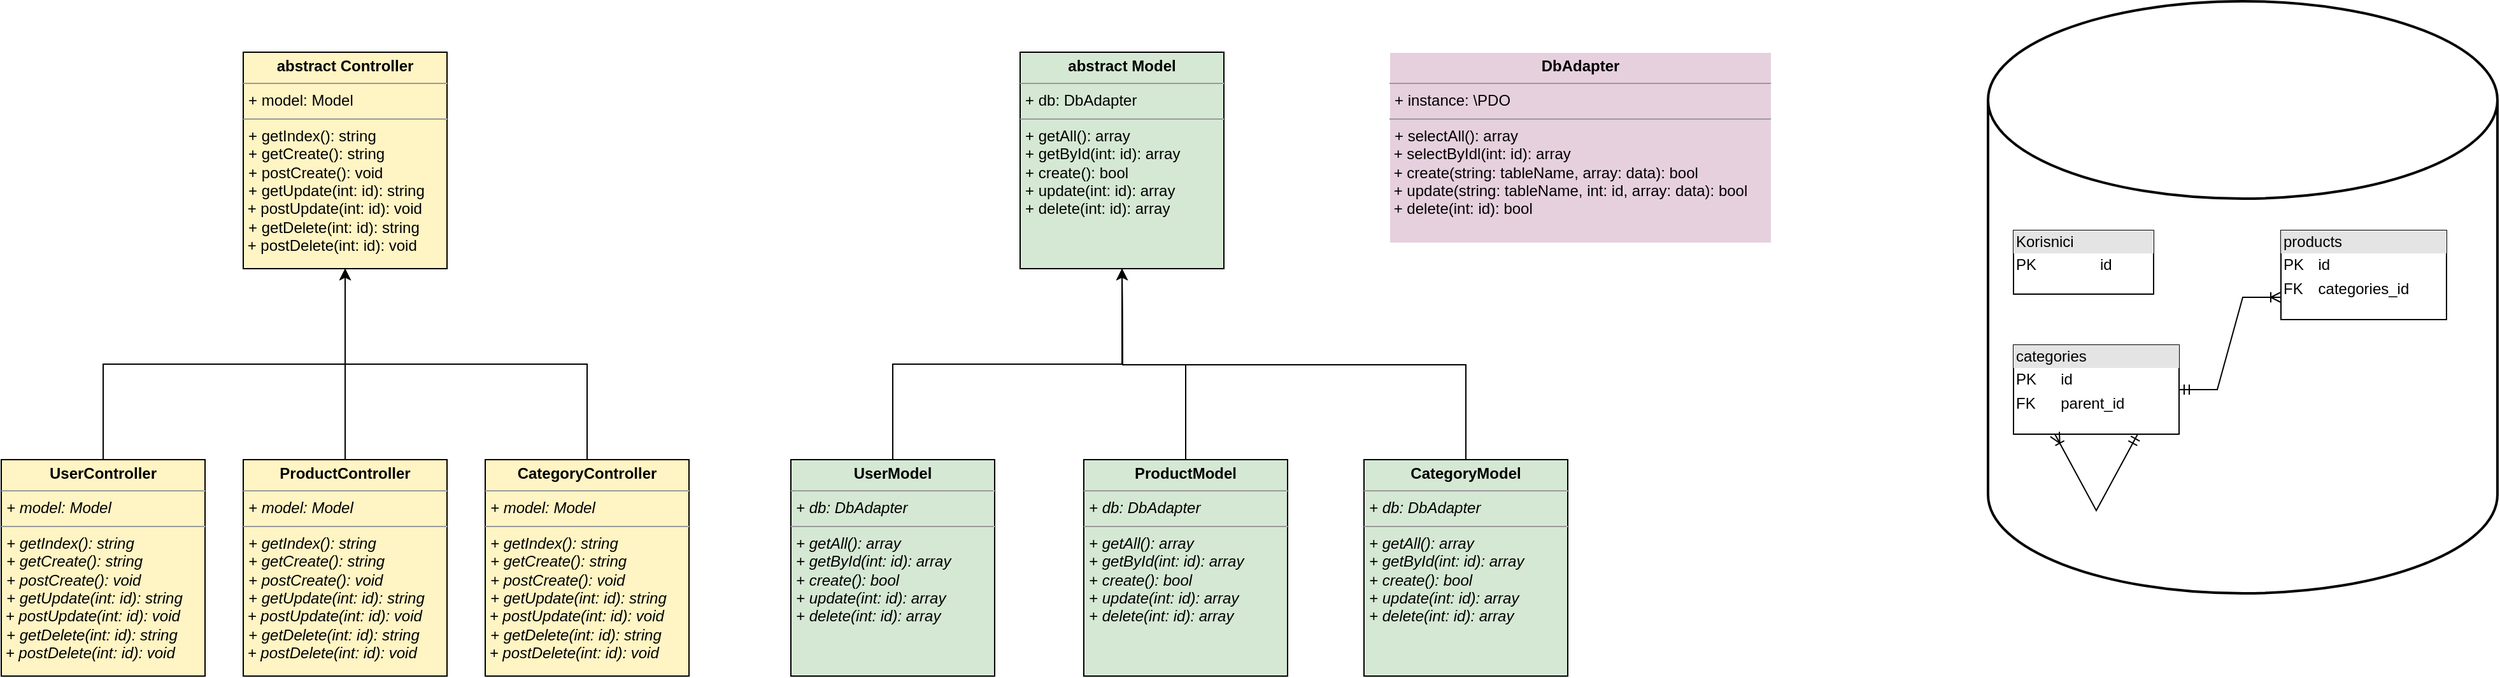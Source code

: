 <mxfile version="16.2.4"><diagram id="u5j6l6akIpLz4QeNN-TK" name="Page-1"><mxGraphModel dx="2243" dy="1778" grid="1" gridSize="10" guides="1" tooltips="1" connect="1" arrows="1" fold="1" page="1" pageScale="1" pageWidth="827" pageHeight="1169" math="0" shadow="0"><root><mxCell id="0"/><mxCell id="1" parent="0"/><mxCell id="28mnoCCpZvYwGpwLEy4y-1" value="&lt;p style=&quot;margin: 0px ; margin-top: 4px ; text-align: center&quot;&gt;&lt;b&gt;abstract Model&lt;/b&gt;&lt;/p&gt;&lt;hr size=&quot;1&quot;&gt;&lt;p style=&quot;margin: 0px ; margin-left: 4px&quot;&gt;+ db: DbAdapter&lt;/p&gt;&lt;hr size=&quot;1&quot;&gt;&lt;p style=&quot;margin: 0px ; margin-left: 4px&quot;&gt;+ getAll(): array&lt;/p&gt;&lt;p style=&quot;margin: 0px ; margin-left: 4px&quot;&gt;+ getById(int: id): array&lt;br&gt;&lt;/p&gt;&lt;p style=&quot;margin: 0px ; margin-left: 4px&quot;&gt;+ create(): bool&lt;br&gt;&lt;/p&gt;&lt;p style=&quot;margin: 0px ; margin-left: 4px&quot;&gt;+ update(int: id): array&lt;br&gt;&lt;/p&gt;&lt;p style=&quot;margin: 0px ; margin-left: 4px&quot;&gt;+ delete(int: id): array&lt;br&gt;&lt;/p&gt;" style="verticalAlign=top;align=left;overflow=fill;fontSize=12;fontFamily=Helvetica;html=1;fillColor=#D5E8D4;" vertex="1" parent="1"><mxGeometry x="450" y="-80" width="160" height="170" as="geometry"/></mxCell><mxCell id="28mnoCCpZvYwGpwLEy4y-2" value="&lt;p style=&quot;margin: 0px ; margin-top: 4px ; text-align: center&quot;&gt;&lt;b&gt;DbAdapter&lt;/b&gt;&lt;/p&gt;&lt;hr size=&quot;1&quot;&gt;&lt;p style=&quot;margin: 0px ; margin-left: 4px&quot;&gt;+ instance: \PDO&lt;/p&gt;&lt;hr size=&quot;1&quot;&gt;&lt;p style=&quot;margin: 0px ; margin-left: 4px&quot;&gt;+ selectAll(): array&lt;/p&gt;&amp;nbsp;+ selectByIdl(int: id): array&lt;br&gt;&amp;nbsp;+ create(string: tableName, array: data): bool&lt;br&gt;&amp;nbsp;+ update(string: tableName,&amp;nbsp;int: id, array: data): bool&lt;br&gt;&amp;nbsp;+ delete(int: id): bool" style="verticalAlign=top;align=left;overflow=fill;fontSize=12;fontFamily=Helvetica;html=1;fillColor=#E6D0DE;strokeColor=#FFFFFF;" vertex="1" parent="1"><mxGeometry x="740" y="-80" width="300" height="150" as="geometry"/></mxCell><mxCell id="28mnoCCpZvYwGpwLEy4y-3" value="&lt;p style=&quot;margin: 0px ; margin-top: 4px ; text-align: center&quot;&gt;&lt;b&gt;abstract Controller&lt;/b&gt;&lt;/p&gt;&lt;hr size=&quot;1&quot;&gt;&lt;p style=&quot;margin: 0px ; margin-left: 4px&quot;&gt;+ model: Model&lt;/p&gt;&lt;hr size=&quot;1&quot;&gt;&lt;p style=&quot;margin: 0px ; margin-left: 4px&quot;&gt;+ getIndex(): string&lt;/p&gt;&lt;p style=&quot;margin: 0px ; margin-left: 4px&quot;&gt;+ getCreate(): string&lt;br&gt;&lt;/p&gt;&lt;p style=&quot;margin: 0px ; margin-left: 4px&quot;&gt;+ postCreate(): void&lt;/p&gt;&lt;p style=&quot;margin: 0px 0px 0px 4px&quot;&gt;+ getUpdate(int: id): string&lt;/p&gt;&amp;nbsp;+ postUpdate(int: id): void&lt;p style=&quot;margin: 0px 0px 0px 4px&quot;&gt;+ getDelete(int: id): string&lt;/p&gt;&amp;nbsp;+ postDelete(int: id): void" style="verticalAlign=top;align=left;overflow=fill;fontSize=12;fontFamily=Helvetica;html=1;fillColor=#FFF4C3;" vertex="1" parent="1"><mxGeometry x="-160" y="-80" width="160" height="170" as="geometry"/></mxCell><mxCell id="28mnoCCpZvYwGpwLEy4y-6" value="" style="strokeWidth=2;html=1;shape=mxgraph.flowchart.database;whiteSpace=wrap;" vertex="1" parent="1"><mxGeometry x="1210" y="-120" width="400" height="465" as="geometry"/></mxCell><mxCell id="28mnoCCpZvYwGpwLEy4y-7" value="&lt;div style=&quot;box-sizing: border-box ; width: 100% ; background: #e4e4e4 ; padding: 2px&quot;&gt;Korisnici&lt;/div&gt;&lt;table style=&quot;width: 100% ; font-size: 1em&quot; cellpadding=&quot;2&quot; cellspacing=&quot;0&quot;&gt;&lt;tbody&gt;&lt;tr&gt;&lt;td&gt;PK&lt;/td&gt;&lt;td&gt;id&lt;/td&gt;&lt;/tr&gt;&lt;tr&gt;&lt;td&gt;&lt;br&gt;&lt;/td&gt;&lt;td&gt;&lt;/td&gt;&lt;/tr&gt;&lt;/tbody&gt;&lt;/table&gt;" style="verticalAlign=top;align=left;overflow=fill;html=1;" vertex="1" parent="1"><mxGeometry x="1230" y="60" width="110" height="50" as="geometry"/></mxCell><mxCell id="28mnoCCpZvYwGpwLEy4y-8" value="&lt;div style=&quot;box-sizing: border-box ; width: 100% ; background: #e4e4e4 ; padding: 2px&quot;&gt;categories&lt;/div&gt;&lt;table style=&quot;width: 100% ; font-size: 1em&quot; cellpadding=&quot;2&quot; cellspacing=&quot;0&quot;&gt;&lt;tbody&gt;&lt;tr&gt;&lt;td&gt;PK&lt;/td&gt;&lt;td&gt;id&lt;/td&gt;&lt;/tr&gt;&lt;tr&gt;&lt;td&gt;FK&lt;/td&gt;&lt;td&gt;parent_id&lt;/td&gt;&lt;/tr&gt;&lt;/tbody&gt;&lt;/table&gt;" style="verticalAlign=top;align=left;overflow=fill;html=1;" vertex="1" parent="1"><mxGeometry x="1230" y="150" width="130" height="70" as="geometry"/></mxCell><mxCell id="28mnoCCpZvYwGpwLEy4y-9" value="&lt;div style=&quot;box-sizing: border-box ; width: 100% ; background: #e4e4e4 ; padding: 2px&quot;&gt;products&lt;/div&gt;&lt;table style=&quot;width: 100% ; font-size: 1em&quot; cellpadding=&quot;2&quot; cellspacing=&quot;0&quot;&gt;&lt;tbody&gt;&lt;tr&gt;&lt;td&gt;PK&lt;/td&gt;&lt;td&gt;id&lt;/td&gt;&lt;/tr&gt;&lt;tr&gt;&lt;td&gt;FK&lt;/td&gt;&lt;td&gt;categories_id&lt;/td&gt;&lt;/tr&gt;&lt;/tbody&gt;&lt;/table&gt;" style="verticalAlign=top;align=left;overflow=fill;html=1;" vertex="1" parent="1"><mxGeometry x="1440" y="60" width="130" height="70" as="geometry"/></mxCell><mxCell id="28mnoCCpZvYwGpwLEy4y-10" value="" style="edgeStyle=entityRelationEdgeStyle;fontSize=12;html=1;endArrow=ERoneToMany;startArrow=ERmandOne;rounded=0;entryX=0;entryY=0.75;entryDx=0;entryDy=0;" edge="1" parent="1" source="28mnoCCpZvYwGpwLEy4y-8" target="28mnoCCpZvYwGpwLEy4y-9"><mxGeometry width="100" height="100" relative="1" as="geometry"><mxPoint x="1400" y="260" as="sourcePoint"/><mxPoint x="1500" y="160" as="targetPoint"/></mxGeometry></mxCell><mxCell id="28mnoCCpZvYwGpwLEy4y-11" value="" style="edgeStyle=entityRelationEdgeStyle;fontSize=12;html=1;endArrow=ERoneToMany;startArrow=ERmandOne;rounded=0;exitX=0.75;exitY=1;exitDx=0;exitDy=0;entryX=0.25;entryY=1;entryDx=0;entryDy=0;" edge="1" parent="1" source="28mnoCCpZvYwGpwLEy4y-8" target="28mnoCCpZvYwGpwLEy4y-8"><mxGeometry width="100" height="100" relative="1" as="geometry"><mxPoint x="1390" y="320" as="sourcePoint"/><mxPoint x="1490" y="220" as="targetPoint"/><Array as="points"><mxPoint x="1295" y="280"/></Array></mxGeometry></mxCell><mxCell id="28mnoCCpZvYwGpwLEy4y-15" style="edgeStyle=orthogonalEdgeStyle;rounded=0;orthogonalLoop=1;jettySize=auto;html=1;exitX=0.5;exitY=0;exitDx=0;exitDy=0;fillColor=#D5E8D4;" edge="1" parent="1" source="28mnoCCpZvYwGpwLEy4y-12" target="28mnoCCpZvYwGpwLEy4y-1"><mxGeometry relative="1" as="geometry"/></mxCell><mxCell id="28mnoCCpZvYwGpwLEy4y-12" value="&lt;p style=&quot;margin: 0px ; margin-top: 4px ; text-align: center&quot;&gt;&lt;b&gt;UserModel&lt;/b&gt;&lt;/p&gt;&lt;hr size=&quot;1&quot;&gt;&lt;p style=&quot;margin: 0px ; margin-left: 4px&quot;&gt;&lt;i&gt;+ db: DbAdapter&lt;/i&gt;&lt;/p&gt;&lt;hr size=&quot;1&quot;&gt;&lt;p style=&quot;margin: 0px ; margin-left: 4px&quot;&gt;&lt;i&gt;+ getAll(): array&lt;/i&gt;&lt;/p&gt;&lt;p style=&quot;margin: 0px ; margin-left: 4px&quot;&gt;&lt;i&gt;+ getById(int: id): array&lt;br&gt;&lt;/i&gt;&lt;/p&gt;&lt;p style=&quot;margin: 0px ; margin-left: 4px&quot;&gt;&lt;i&gt;+ create(): bool&lt;br&gt;&lt;/i&gt;&lt;/p&gt;&lt;p style=&quot;margin: 0px ; margin-left: 4px&quot;&gt;&lt;i&gt;+ update(int: id): array&lt;br&gt;&lt;/i&gt;&lt;/p&gt;&lt;p style=&quot;margin: 0px ; margin-left: 4px&quot;&gt;&lt;i&gt;+ delete(int: id): array&lt;/i&gt;&lt;br&gt;&lt;/p&gt;" style="verticalAlign=top;align=left;overflow=fill;fontSize=12;fontFamily=Helvetica;html=1;fillColor=#D5E8D4;" vertex="1" parent="1"><mxGeometry x="270" y="240" width="160" height="170" as="geometry"/></mxCell><mxCell id="28mnoCCpZvYwGpwLEy4y-16" style="edgeStyle=orthogonalEdgeStyle;rounded=0;orthogonalLoop=1;jettySize=auto;html=1;exitX=0.5;exitY=0;exitDx=0;exitDy=0;fillColor=#D5E8D4;" edge="1" parent="1" source="28mnoCCpZvYwGpwLEy4y-13"><mxGeometry relative="1" as="geometry"><mxPoint x="530" y="90" as="targetPoint"/></mxGeometry></mxCell><mxCell id="28mnoCCpZvYwGpwLEy4y-13" value="&lt;p style=&quot;margin: 0px ; margin-top: 4px ; text-align: center&quot;&gt;&lt;b&gt;ProductModel&lt;/b&gt;&lt;/p&gt;&lt;hr size=&quot;1&quot;&gt;&lt;p style=&quot;margin: 0px ; margin-left: 4px&quot;&gt;&lt;i&gt;+ db: DbAdapter&lt;/i&gt;&lt;/p&gt;&lt;hr size=&quot;1&quot;&gt;&lt;p style=&quot;margin: 0px ; margin-left: 4px&quot;&gt;&lt;i&gt;+ getAll(): array&lt;/i&gt;&lt;/p&gt;&lt;p style=&quot;margin: 0px ; margin-left: 4px&quot;&gt;&lt;i&gt;+ getById(int: id): array&lt;br&gt;&lt;/i&gt;&lt;/p&gt;&lt;p style=&quot;margin: 0px ; margin-left: 4px&quot;&gt;&lt;i&gt;+ create(): bool&lt;br&gt;&lt;/i&gt;&lt;/p&gt;&lt;p style=&quot;margin: 0px ; margin-left: 4px&quot;&gt;&lt;i&gt;+ update(int: id): array&lt;br&gt;&lt;/i&gt;&lt;/p&gt;&lt;p style=&quot;margin: 0px ; margin-left: 4px&quot;&gt;&lt;i&gt;+ delete(int: id): array&lt;/i&gt;&lt;br&gt;&lt;/p&gt;" style="verticalAlign=top;align=left;overflow=fill;fontSize=12;fontFamily=Helvetica;html=1;fillColor=#D5E8D4;" vertex="1" parent="1"><mxGeometry x="500" y="240" width="160" height="170" as="geometry"/></mxCell><mxCell id="28mnoCCpZvYwGpwLEy4y-17" style="edgeStyle=orthogonalEdgeStyle;rounded=0;orthogonalLoop=1;jettySize=auto;html=1;exitX=0.5;exitY=0;exitDx=0;exitDy=0;" edge="1" parent="1" source="28mnoCCpZvYwGpwLEy4y-14"><mxGeometry relative="1" as="geometry"><mxPoint x="530" y="90" as="targetPoint"/></mxGeometry></mxCell><mxCell id="28mnoCCpZvYwGpwLEy4y-14" value="&lt;p style=&quot;margin: 0px ; margin-top: 4px ; text-align: center&quot;&gt;&lt;b&gt;CategoryModel&lt;/b&gt;&lt;/p&gt;&lt;hr size=&quot;1&quot;&gt;&lt;p style=&quot;margin: 0px ; margin-left: 4px&quot;&gt;&lt;i&gt;+ db: DbAdapter&lt;/i&gt;&lt;/p&gt;&lt;hr size=&quot;1&quot;&gt;&lt;p style=&quot;margin: 0px ; margin-left: 4px&quot;&gt;&lt;i&gt;+ getAll(): array&lt;/i&gt;&lt;/p&gt;&lt;p style=&quot;margin: 0px ; margin-left: 4px&quot;&gt;&lt;i&gt;+ getById(int: id): array&lt;br&gt;&lt;/i&gt;&lt;/p&gt;&lt;p style=&quot;margin: 0px ; margin-left: 4px&quot;&gt;&lt;i&gt;+ create(): bool&lt;br&gt;&lt;/i&gt;&lt;/p&gt;&lt;p style=&quot;margin: 0px ; margin-left: 4px&quot;&gt;&lt;i&gt;+ update(int: id): array&lt;br&gt;&lt;/i&gt;&lt;/p&gt;&lt;p style=&quot;margin: 0px ; margin-left: 4px&quot;&gt;&lt;i&gt;+ delete(int: id): array&lt;/i&gt;&lt;br&gt;&lt;/p&gt;" style="verticalAlign=top;align=left;overflow=fill;fontSize=12;fontFamily=Helvetica;html=1;fillColor=#D5E8D4;" vertex="1" parent="1"><mxGeometry x="720" y="240" width="160" height="170" as="geometry"/></mxCell><mxCell id="28mnoCCpZvYwGpwLEy4y-21" style="edgeStyle=orthogonalEdgeStyle;rounded=0;orthogonalLoop=1;jettySize=auto;html=1;exitX=0.5;exitY=0;exitDx=0;exitDy=0;entryX=0.5;entryY=1;entryDx=0;entryDy=0;fillColor=#FFF4C3;" edge="1" parent="1" source="28mnoCCpZvYwGpwLEy4y-18" target="28mnoCCpZvYwGpwLEy4y-3"><mxGeometry relative="1" as="geometry"/></mxCell><mxCell id="28mnoCCpZvYwGpwLEy4y-18" value="&lt;p style=&quot;margin: 0px ; margin-top: 4px ; text-align: center&quot;&gt;&lt;b&gt;UserController&lt;/b&gt;&lt;/p&gt;&lt;hr size=&quot;1&quot;&gt;&lt;p style=&quot;margin: 0px ; margin-left: 4px&quot;&gt;&lt;i&gt;+ model: Model&lt;/i&gt;&lt;/p&gt;&lt;hr size=&quot;1&quot;&gt;&lt;p style=&quot;margin: 0px ; margin-left: 4px&quot;&gt;&lt;i&gt;+ getIndex(): string&lt;/i&gt;&lt;/p&gt;&lt;p style=&quot;margin: 0px ; margin-left: 4px&quot;&gt;&lt;i&gt;+ getCreate(): string&lt;br&gt;&lt;/i&gt;&lt;/p&gt;&lt;p style=&quot;margin: 0px ; margin-left: 4px&quot;&gt;&lt;i&gt;+ postCreate(): void&lt;/i&gt;&lt;/p&gt;&lt;p style=&quot;margin: 0px 0px 0px 4px&quot;&gt;&lt;i&gt;+ getUpdate(int: id): string&lt;/i&gt;&lt;/p&gt;&lt;i&gt;&amp;nbsp;+ postUpdate(int: id): void&lt;/i&gt;&lt;p style=&quot;margin: 0px 0px 0px 4px&quot;&gt;&lt;i&gt;+ getDelete(int: id): string&lt;/i&gt;&lt;/p&gt;&lt;i&gt;&amp;nbsp;+ postDelete(int: id): void&lt;/i&gt;" style="verticalAlign=top;align=left;overflow=fill;fontSize=12;fontFamily=Helvetica;html=1;fillColor=#FFF4C3;" vertex="1" parent="1"><mxGeometry x="-350" y="240" width="160" height="170" as="geometry"/></mxCell><mxCell id="28mnoCCpZvYwGpwLEy4y-22" style="edgeStyle=orthogonalEdgeStyle;rounded=0;orthogonalLoop=1;jettySize=auto;html=1;exitX=0.5;exitY=0;exitDx=0;exitDy=0;entryX=0.5;entryY=1;entryDx=0;entryDy=0;fillColor=#FFF4C3;" edge="1" parent="1" source="28mnoCCpZvYwGpwLEy4y-19" target="28mnoCCpZvYwGpwLEy4y-3"><mxGeometry relative="1" as="geometry"/></mxCell><mxCell id="28mnoCCpZvYwGpwLEy4y-19" value="&lt;p style=&quot;margin: 0px ; margin-top: 4px ; text-align: center&quot;&gt;&lt;b&gt;ProductController&lt;/b&gt;&lt;/p&gt;&lt;hr size=&quot;1&quot;&gt;&lt;p style=&quot;margin: 0px ; margin-left: 4px&quot;&gt;&lt;i&gt;+ model: Model&lt;/i&gt;&lt;/p&gt;&lt;hr size=&quot;1&quot;&gt;&lt;p style=&quot;margin: 0px ; margin-left: 4px&quot;&gt;&lt;i&gt;+ getIndex(): string&lt;/i&gt;&lt;/p&gt;&lt;p style=&quot;margin: 0px ; margin-left: 4px&quot;&gt;&lt;i&gt;+ getCreate(): string&lt;br&gt;&lt;/i&gt;&lt;/p&gt;&lt;p style=&quot;margin: 0px ; margin-left: 4px&quot;&gt;&lt;i&gt;+ postCreate(): void&lt;/i&gt;&lt;/p&gt;&lt;p style=&quot;margin: 0px 0px 0px 4px&quot;&gt;&lt;i&gt;+ getUpdate(int: id): string&lt;/i&gt;&lt;/p&gt;&lt;i&gt;&amp;nbsp;+ postUpdate(int: id): void&lt;/i&gt;&lt;p style=&quot;margin: 0px 0px 0px 4px&quot;&gt;&lt;i&gt;+ getDelete(int: id): string&lt;/i&gt;&lt;/p&gt;&lt;i&gt;&amp;nbsp;+ postDelete(int: id): void&lt;/i&gt;" style="verticalAlign=top;align=left;overflow=fill;fontSize=12;fontFamily=Helvetica;html=1;fillColor=#FFF4C3;" vertex="1" parent="1"><mxGeometry x="-160" y="240" width="160" height="170" as="geometry"/></mxCell><mxCell id="28mnoCCpZvYwGpwLEy4y-23" style="edgeStyle=orthogonalEdgeStyle;rounded=0;orthogonalLoop=1;jettySize=auto;html=1;exitX=0.5;exitY=0;exitDx=0;exitDy=0;entryX=0.5;entryY=1;entryDx=0;entryDy=0;fillColor=#FFF4C3;" edge="1" parent="1" source="28mnoCCpZvYwGpwLEy4y-20" target="28mnoCCpZvYwGpwLEy4y-3"><mxGeometry relative="1" as="geometry"/></mxCell><mxCell id="28mnoCCpZvYwGpwLEy4y-20" value="&lt;p style=&quot;margin: 0px ; margin-top: 4px ; text-align: center&quot;&gt;&lt;b&gt;CategoryController&lt;/b&gt;&lt;/p&gt;&lt;hr size=&quot;1&quot;&gt;&lt;p style=&quot;margin: 0px ; margin-left: 4px&quot;&gt;&lt;i&gt;+ model: Model&lt;/i&gt;&lt;/p&gt;&lt;hr size=&quot;1&quot;&gt;&lt;p style=&quot;margin: 0px ; margin-left: 4px&quot;&gt;&lt;i&gt;+ getIndex(): string&lt;/i&gt;&lt;/p&gt;&lt;p style=&quot;margin: 0px ; margin-left: 4px&quot;&gt;&lt;i&gt;+ getCreate(): string&lt;br&gt;&lt;/i&gt;&lt;/p&gt;&lt;p style=&quot;margin: 0px ; margin-left: 4px&quot;&gt;&lt;i&gt;+ postCreate(): void&lt;/i&gt;&lt;/p&gt;&lt;p style=&quot;margin: 0px 0px 0px 4px&quot;&gt;&lt;i&gt;+ getUpdate(int: id): string&lt;/i&gt;&lt;/p&gt;&lt;i&gt;&amp;nbsp;+ postUpdate(int: id): void&lt;/i&gt;&lt;p style=&quot;margin: 0px 0px 0px 4px&quot;&gt;&lt;i&gt;+ getDelete(int: id): string&lt;/i&gt;&lt;/p&gt;&lt;i&gt;&amp;nbsp;+ postDelete(int: id): void&lt;/i&gt;" style="verticalAlign=top;align=left;overflow=fill;fontSize=12;fontFamily=Helvetica;html=1;fillColor=#FFF4C3;" vertex="1" parent="1"><mxGeometry x="30" y="240" width="160" height="170" as="geometry"/></mxCell></root></mxGraphModel></diagram></mxfile>